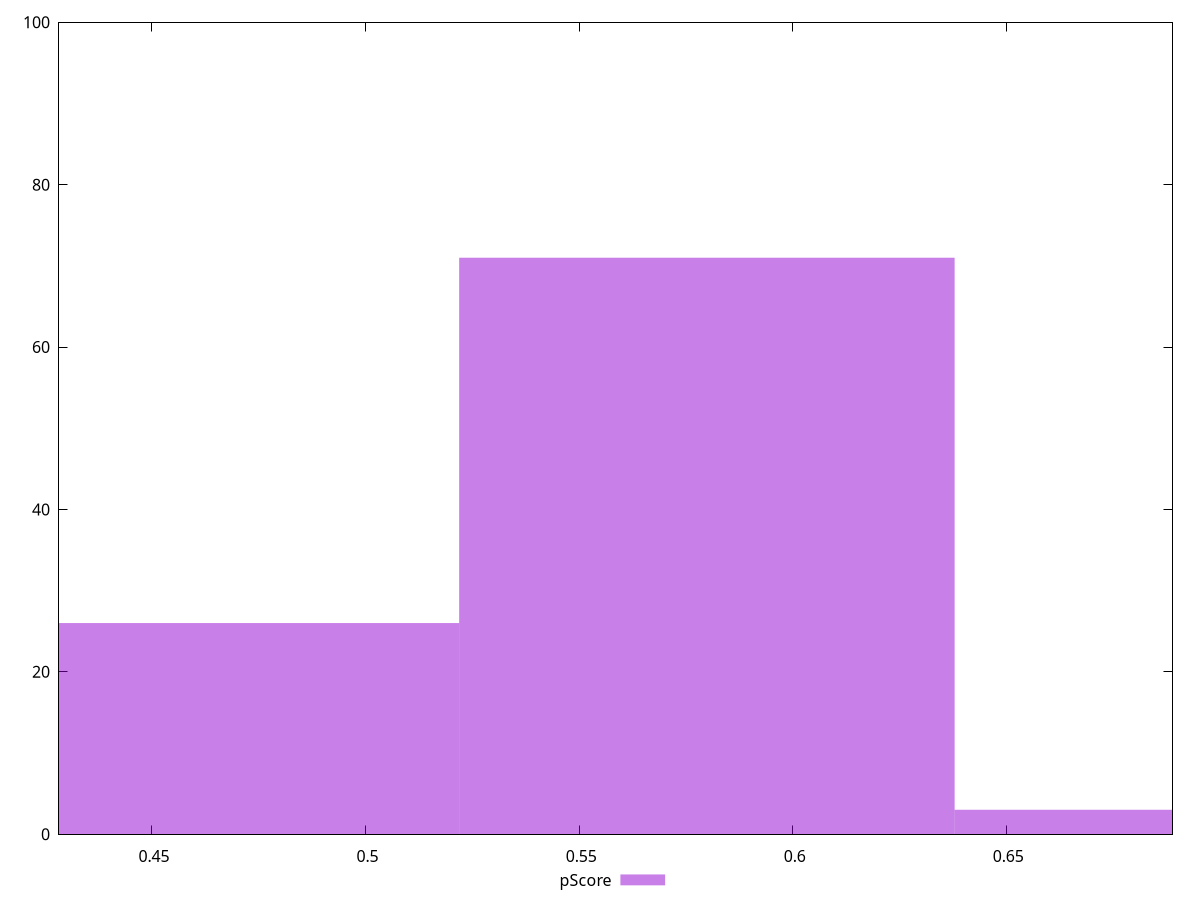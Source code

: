 reset

$pScore <<EOF
0.4639168746086492 26
0.5798960932608115 71
0.6958753119129738 3
EOF

set key outside below
set boxwidth 0.1159792186521623
set xrange [0.42823529411764705:0.6888888888888889]
set yrange [0:100]
set trange [0:100]
set style fill transparent solid 0.5 noborder
set terminal svg size 640, 490 enhanced background rgb 'white'
set output "report_00015_2021-02-09T16-11-33.973Z/uses-http2/samples/pages+cached+noadtech+nomedia+nocss/pScore/histogram.svg"

plot $pScore title "pScore" with boxes

reset
